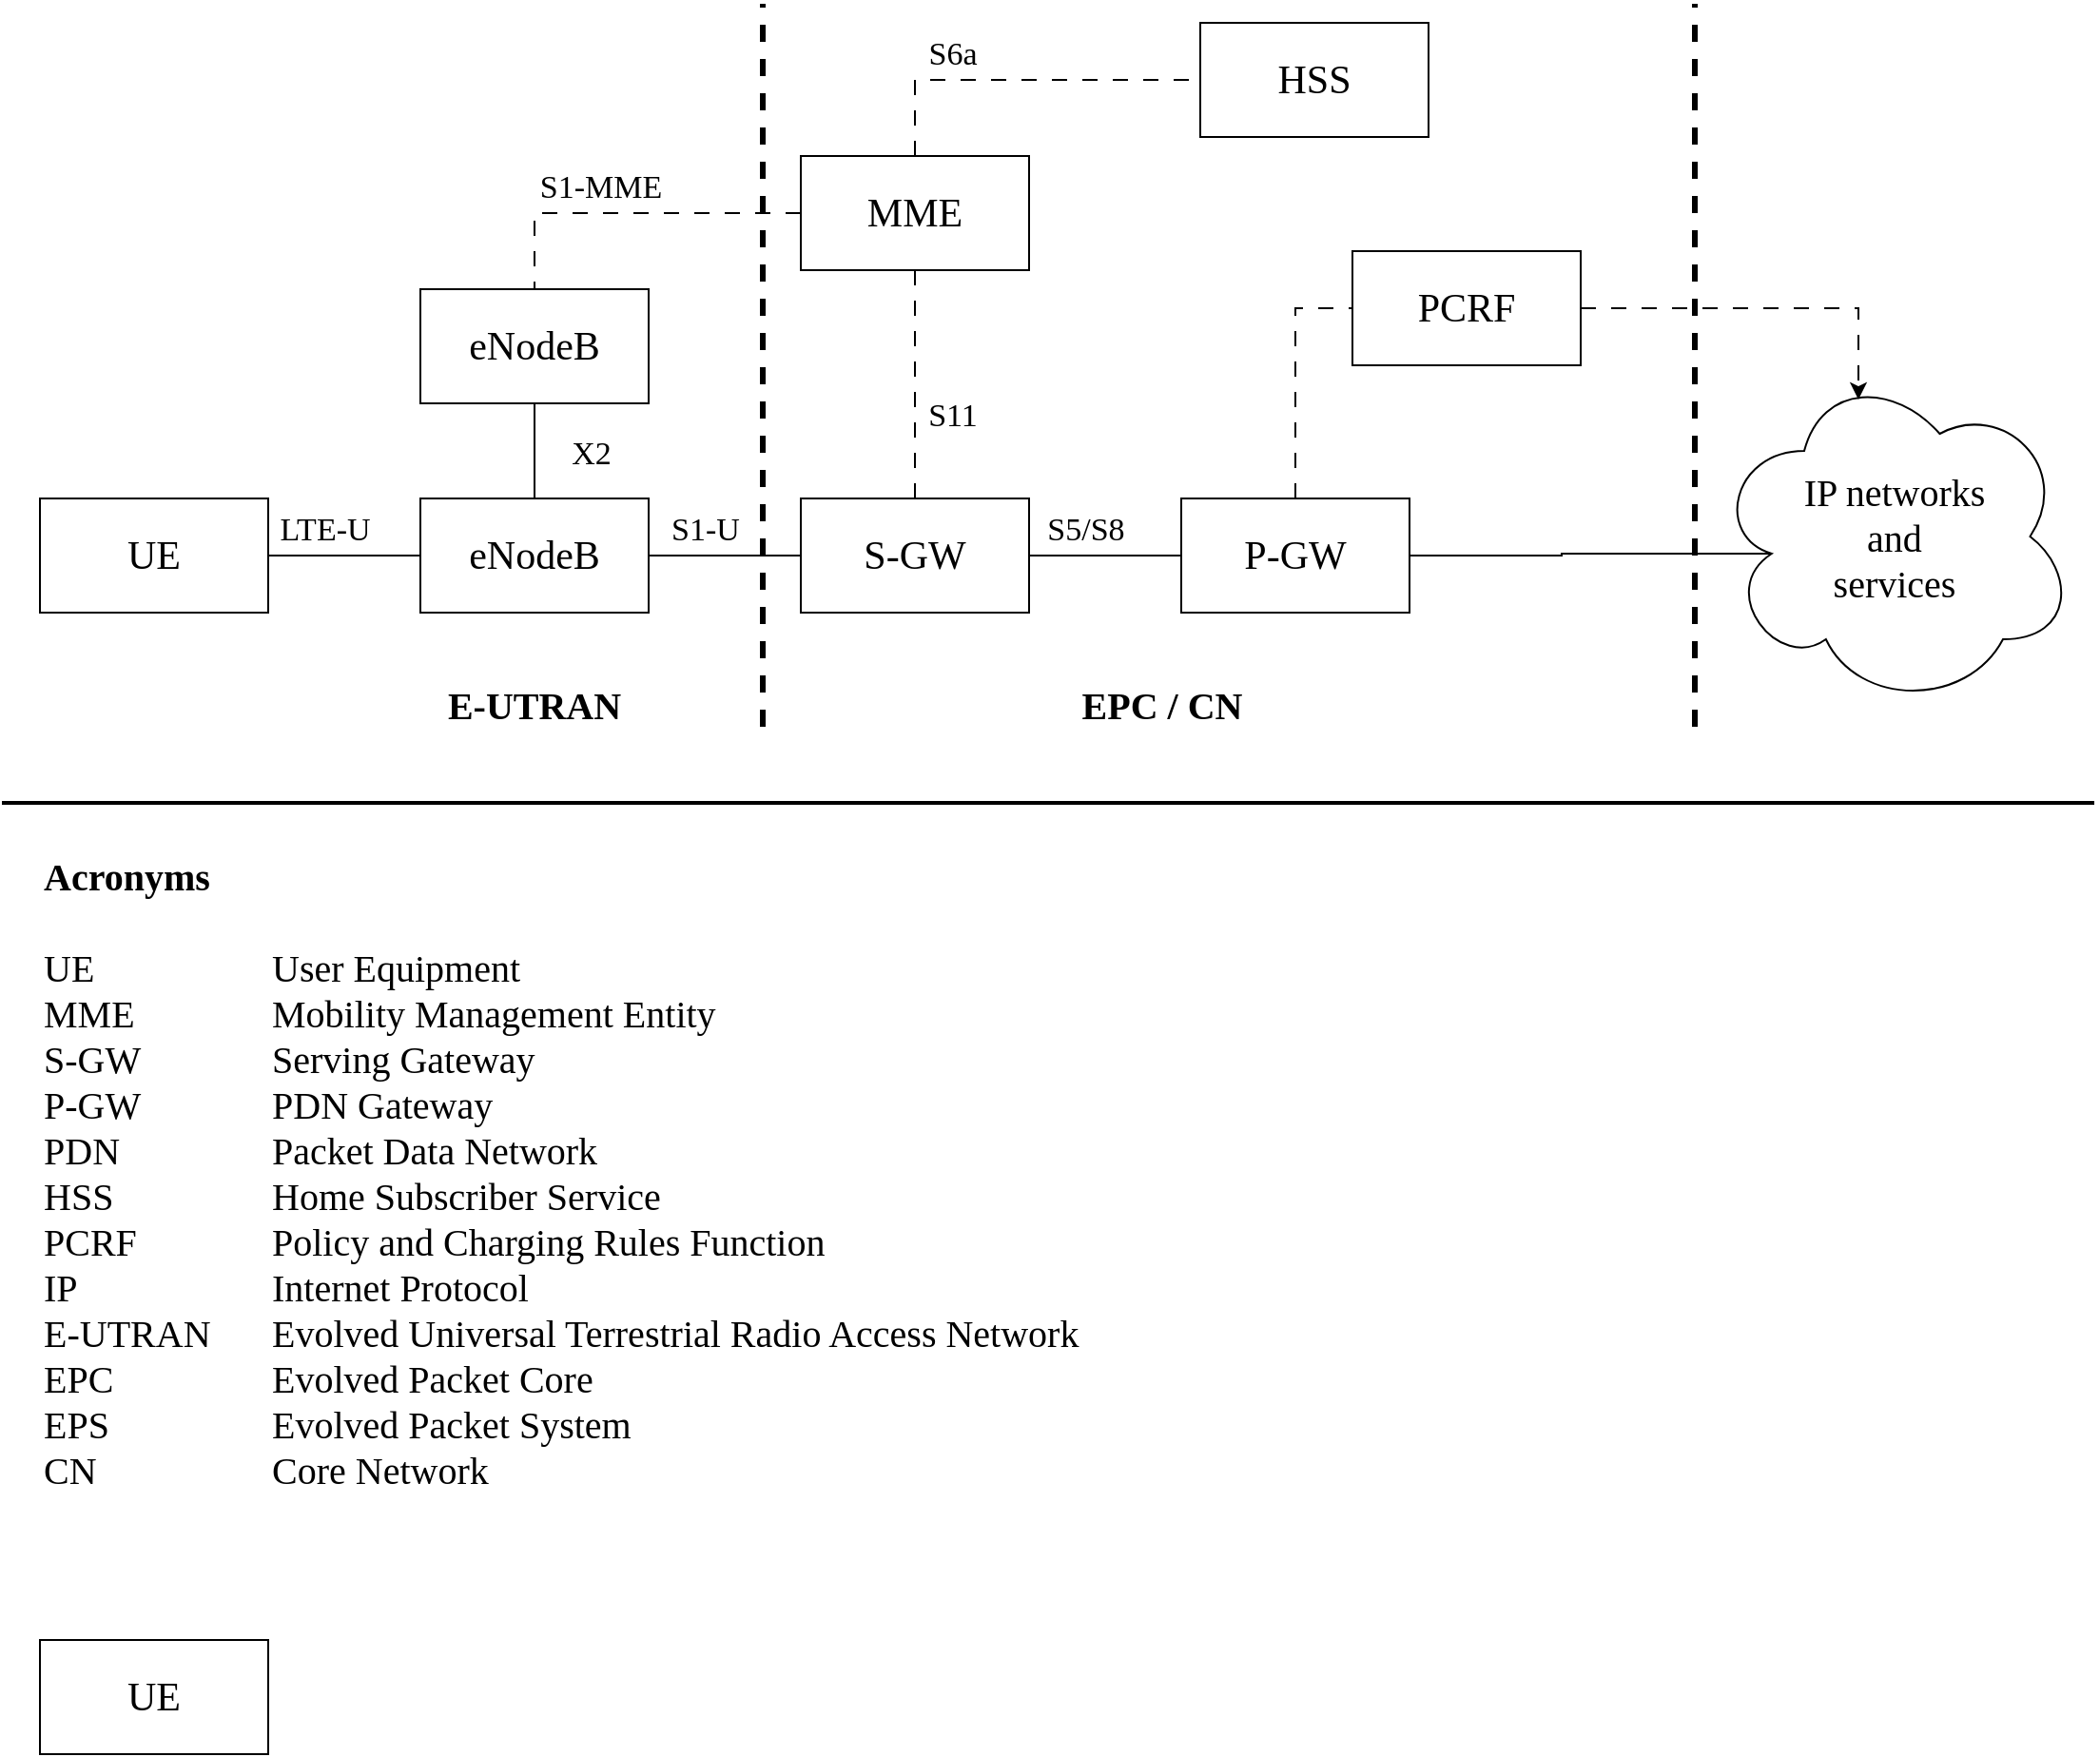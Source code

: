 <mxfile version="26.1.1" pages="5">
  <diagram name="4G Arch" id="kdekr-74l3fG8k_nJq0Z">
    <mxGraphModel dx="1591" dy="987" grid="1" gridSize="10" guides="1" tooltips="1" connect="1" arrows="1" fold="1" page="1" pageScale="1" pageWidth="1169" pageHeight="827" math="0" shadow="0">
      <root>
        <mxCell id="0" />
        <mxCell id="1" parent="0" />
        <mxCell id="MZZMYxOEF6bEyVQnh1xA-2" value="S1-MME" style="text;html=1;align=center;verticalAlign=top;whiteSpace=wrap;rounded=0;fontFamily=Times New Roman;fontSize=17;" parent="1" vertex="1">
          <mxGeometry x="300" y="100" width="70" height="30" as="geometry" />
        </mxCell>
        <mxCell id="nHdclkd6g211Ud96iTYE-10" style="edgeStyle=orthogonalEdgeStyle;rounded=0;orthogonalLoop=1;jettySize=auto;html=1;exitX=1;exitY=0.5;exitDx=0;exitDy=0;entryX=0;entryY=0.5;entryDx=0;entryDy=0;endArrow=none;startFill=0;fontFamily=Times New Roman;verticalAlign=top;" parent="1" source="nHdclkd6g211Ud96iTYE-1" target="nHdclkd6g211Ud96iTYE-2" edge="1">
          <mxGeometry relative="1" as="geometry" />
        </mxCell>
        <mxCell id="nHdclkd6g211Ud96iTYE-1" value="UE" style="rounded=0;whiteSpace=wrap;html=1;fontFamily=Times New Roman;verticalAlign=middle;fontSize=21;" parent="1" vertex="1">
          <mxGeometry x="40" y="280" width="120" height="60" as="geometry" />
        </mxCell>
        <mxCell id="nHdclkd6g211Ud96iTYE-11" style="edgeStyle=orthogonalEdgeStyle;rounded=0;orthogonalLoop=1;jettySize=auto;html=1;exitX=1;exitY=0.5;exitDx=0;exitDy=0;entryX=0;entryY=0.5;entryDx=0;entryDy=0;endArrow=none;startFill=0;fontFamily=Times New Roman;verticalAlign=top;" parent="1" source="nHdclkd6g211Ud96iTYE-2" target="nHdclkd6g211Ud96iTYE-4" edge="1">
          <mxGeometry relative="1" as="geometry" />
        </mxCell>
        <mxCell id="nHdclkd6g211Ud96iTYE-2" value="eNodeB" style="rounded=0;whiteSpace=wrap;html=1;fontFamily=Times New Roman;verticalAlign=middle;fontSize=21;" parent="1" vertex="1">
          <mxGeometry x="240" y="280" width="120" height="60" as="geometry" />
        </mxCell>
        <mxCell id="nHdclkd6g211Ud96iTYE-14" style="edgeStyle=orthogonalEdgeStyle;rounded=0;orthogonalLoop=1;jettySize=auto;html=1;entryX=0.5;entryY=0;entryDx=0;entryDy=0;exitX=0.5;exitY=1;exitDx=0;exitDy=0;dashed=1;dashPattern=8 8;endArrow=none;startFill=0;fontFamily=Times New Roman;verticalAlign=top;" parent="1" source="nHdclkd6g211Ud96iTYE-3" target="nHdclkd6g211Ud96iTYE-4" edge="1">
          <mxGeometry relative="1" as="geometry">
            <mxPoint x="490" y="240" as="sourcePoint" />
          </mxGeometry>
        </mxCell>
        <mxCell id="nHdclkd6g211Ud96iTYE-15" style="edgeStyle=orthogonalEdgeStyle;rounded=0;orthogonalLoop=1;jettySize=auto;html=1;exitX=0.5;exitY=0;exitDx=0;exitDy=0;entryX=0;entryY=0.5;entryDx=0;entryDy=0;dashed=1;dashPattern=8 8;endArrow=none;startFill=0;fontFamily=Times New Roman;verticalAlign=top;" parent="1" source="nHdclkd6g211Ud96iTYE-3" target="nHdclkd6g211Ud96iTYE-6" edge="1">
          <mxGeometry relative="1" as="geometry" />
        </mxCell>
        <mxCell id="nHdclkd6g211Ud96iTYE-36" style="edgeStyle=orthogonalEdgeStyle;rounded=0;orthogonalLoop=1;jettySize=auto;html=1;exitX=0;exitY=0.5;exitDx=0;exitDy=0;entryX=0.5;entryY=0;entryDx=0;entryDy=0;dashed=1;dashPattern=8 8;endArrow=none;startFill=0;" parent="1" source="nHdclkd6g211Ud96iTYE-3" target="nHdclkd6g211Ud96iTYE-34" edge="1">
          <mxGeometry relative="1" as="geometry" />
        </mxCell>
        <mxCell id="nHdclkd6g211Ud96iTYE-3" value="MME" style="rounded=0;whiteSpace=wrap;html=1;fontFamily=Times New Roman;verticalAlign=middle;fontSize=21;" parent="1" vertex="1">
          <mxGeometry x="440" y="100" width="120" height="60" as="geometry" />
        </mxCell>
        <mxCell id="r3WCpgzSU5oBmSBWrTnN-1" style="edgeStyle=orthogonalEdgeStyle;rounded=0;orthogonalLoop=1;jettySize=auto;html=1;exitX=1;exitY=0.5;exitDx=0;exitDy=0;entryX=0;entryY=0.5;entryDx=0;entryDy=0;endArrow=none;startFill=0;" parent="1" source="nHdclkd6g211Ud96iTYE-4" target="nHdclkd6g211Ud96iTYE-5" edge="1">
          <mxGeometry relative="1" as="geometry" />
        </mxCell>
        <mxCell id="nHdclkd6g211Ud96iTYE-4" value="S-GW" style="rounded=0;whiteSpace=wrap;html=1;fontFamily=Times New Roman;verticalAlign=middle;fontSize=21;" parent="1" vertex="1">
          <mxGeometry x="440" y="280" width="120" height="60" as="geometry" />
        </mxCell>
        <mxCell id="nHdclkd6g211Ud96iTYE-17" style="edgeStyle=orthogonalEdgeStyle;rounded=0;orthogonalLoop=1;jettySize=auto;html=1;exitX=0.5;exitY=0;exitDx=0;exitDy=0;entryX=0;entryY=0.5;entryDx=0;entryDy=0;dashed=1;dashPattern=8 8;endArrow=none;startFill=0;fontFamily=Times New Roman;verticalAlign=top;" parent="1" source="nHdclkd6g211Ud96iTYE-5" target="nHdclkd6g211Ud96iTYE-7" edge="1">
          <mxGeometry relative="1" as="geometry" />
        </mxCell>
        <mxCell id="nHdclkd6g211Ud96iTYE-5" value="P-GW" style="rounded=0;whiteSpace=wrap;html=1;fontFamily=Times New Roman;verticalAlign=middle;fontSize=21;" parent="1" vertex="1">
          <mxGeometry x="640" y="280" width="120" height="60" as="geometry" />
        </mxCell>
        <mxCell id="nHdclkd6g211Ud96iTYE-6" value="HSS" style="rounded=0;whiteSpace=wrap;html=1;fontFamily=Times New Roman;verticalAlign=middle;fontSize=21;" parent="1" vertex="1">
          <mxGeometry x="650" y="30" width="120" height="60" as="geometry" />
        </mxCell>
        <mxCell id="nHdclkd6g211Ud96iTYE-7" value="PCRF" style="rounded=0;whiteSpace=wrap;html=1;fontFamily=Times New Roman;verticalAlign=middle;fontSize=21;" parent="1" vertex="1">
          <mxGeometry x="730" y="150" width="120" height="60" as="geometry" />
        </mxCell>
        <mxCell id="nHdclkd6g211Ud96iTYE-8" value="IP networks&lt;div&gt;and&lt;/div&gt;&lt;div&gt;services&lt;/div&gt;" style="ellipse;shape=cloud;whiteSpace=wrap;html=1;fontFamily=Times New Roman;verticalAlign=middle;fontSize=20;" parent="1" vertex="1">
          <mxGeometry x="920" y="210" width="190" height="180" as="geometry" />
        </mxCell>
        <mxCell id="nHdclkd6g211Ud96iTYE-18" style="edgeStyle=orthogonalEdgeStyle;rounded=0;orthogonalLoop=1;jettySize=auto;html=1;exitX=1;exitY=0.5;exitDx=0;exitDy=0;entryX=0.16;entryY=0.55;entryDx=0;entryDy=0;entryPerimeter=0;endArrow=none;startFill=0;fontFamily=Times New Roman;verticalAlign=top;" parent="1" source="nHdclkd6g211Ud96iTYE-5" target="nHdclkd6g211Ud96iTYE-8" edge="1">
          <mxGeometry relative="1" as="geometry" />
        </mxCell>
        <mxCell id="nHdclkd6g211Ud96iTYE-19" value="LTE-U" style="text;html=1;align=center;verticalAlign=top;whiteSpace=wrap;rounded=0;fontFamily=Times New Roman;fontSize=17;" parent="1" vertex="1">
          <mxGeometry x="160" y="280" width="60" height="30" as="geometry" />
        </mxCell>
        <mxCell id="nHdclkd6g211Ud96iTYE-20" value="S1-U" style="text;html=1;align=center;verticalAlign=top;whiteSpace=wrap;rounded=0;fontFamily=Times New Roman;fontSize=17;" parent="1" vertex="1">
          <mxGeometry x="360" y="280" width="60" height="30" as="geometry" />
        </mxCell>
        <mxCell id="nHdclkd6g211Ud96iTYE-22" value="S6a" style="text;html=1;align=center;verticalAlign=top;whiteSpace=wrap;rounded=0;fontFamily=Times New Roman;fontSize=17;" parent="1" vertex="1">
          <mxGeometry x="490" y="30" width="60" height="30" as="geometry" />
        </mxCell>
        <mxCell id="nHdclkd6g211Ud96iTYE-23" value="S11" style="text;html=1;align=center;verticalAlign=top;whiteSpace=wrap;rounded=0;fontFamily=Times New Roman;fontSize=17;" parent="1" vertex="1">
          <mxGeometry x="490" y="220" width="60" height="30" as="geometry" />
        </mxCell>
        <mxCell id="nHdclkd6g211Ud96iTYE-26" value="&lt;div&gt;&lt;font&gt;&lt;b&gt;Acronyms&lt;/b&gt;&lt;/font&gt;&lt;/div&gt;&lt;div&gt;&lt;font&gt;&lt;br&gt;&lt;/font&gt;&lt;/div&gt;&lt;font&gt;UE&lt;span style=&quot;white-space: pre;&quot;&gt;&#x9;&lt;/span&gt;&lt;span style=&quot;white-space: pre;&quot;&gt;&#x9;&lt;span style=&quot;white-space: pre;&quot;&gt;&#x9;&lt;/span&gt;&lt;/span&gt;User Equipment&lt;/font&gt;&lt;div&gt;&lt;font&gt;MME&lt;span style=&quot;white-space: pre;&quot;&gt;&#x9;&lt;span style=&quot;white-space: pre;&quot;&gt;&#x9;&lt;/span&gt;&lt;/span&gt;Mobility Management Entity&lt;/font&gt;&lt;/div&gt;&lt;div&gt;&lt;font&gt;S-GW&lt;span style=&quot;white-space: pre;&quot;&gt;&#x9;&lt;span style=&quot;white-space: pre;&quot;&gt;&#x9;&lt;/span&gt;&lt;/span&gt;Serving Gateway&lt;/font&gt;&lt;/div&gt;&lt;div&gt;&lt;font&gt;P-GW&lt;span style=&quot;white-space: pre;&quot;&gt;&#x9;&lt;span style=&quot;white-space: pre;&quot;&gt;&#x9;&lt;/span&gt;&lt;/span&gt;PDN Gateway&lt;/font&gt;&lt;/div&gt;&lt;div&gt;&lt;font&gt;PDN&lt;span style=&quot;white-space: pre;&quot;&gt;&#x9;&lt;/span&gt;&lt;span style=&quot;white-space: pre;&quot;&gt;&#x9;&lt;/span&gt;Packet Data Network&lt;/font&gt;&lt;/div&gt;&lt;div&gt;&lt;font&gt;HSS&lt;span style=&quot;white-space: pre;&quot;&gt;&#x9;&lt;/span&gt;&lt;span style=&quot;white-space: pre;&quot;&gt;&#x9;&lt;span style=&quot;white-space: pre;&quot;&gt;&#x9;&lt;/span&gt;&lt;/span&gt;Home Subscriber Service&lt;/font&gt;&lt;/div&gt;&lt;div&gt;&lt;font&gt;PCRF&lt;span style=&quot;white-space: pre;&quot;&gt;&#x9;&lt;span style=&quot;white-space: pre;&quot;&gt;&#x9;&lt;/span&gt;&lt;/span&gt;Policy and Charging Rules Function&lt;/font&gt;&lt;/div&gt;&lt;div&gt;&lt;font&gt;IP&lt;span style=&quot;white-space: pre;&quot;&gt;&#x9;&lt;/span&gt;&lt;span style=&quot;white-space: pre;&quot;&gt;&#x9;&lt;span style=&quot;white-space: pre;&quot;&gt;&#x9;&lt;/span&gt;&lt;/span&gt;Internet Protocol&lt;/font&gt;&lt;/div&gt;&lt;div&gt;&lt;font&gt;E-UTRAN&lt;span style=&quot;white-space: pre;&quot;&gt;&#x9;&lt;/span&gt;Evolved Universal Terrestrial Radio Access Network&lt;/font&gt;&lt;/div&gt;&lt;div&gt;&lt;font&gt;EPC&lt;span style=&quot;white-space: pre;&quot;&gt;&#x9;&lt;/span&gt;&lt;span style=&quot;white-space: pre;&quot;&gt;&#x9;&lt;/span&gt;&lt;span style=&quot;white-space: pre;&quot;&gt;&#x9;&lt;/span&gt;Evolved Packet Core&lt;/font&gt;&lt;/div&gt;&lt;div&gt;&lt;font&gt;EPS&lt;span style=&quot;white-space: pre;&quot;&gt;&#x9;&lt;/span&gt;&lt;span style=&quot;white-space: pre;&quot;&gt;&#x9;&lt;/span&gt;&lt;span style=&quot;white-space: pre;&quot;&gt;&#x9;&lt;/span&gt;Evolved Packet System&lt;/font&gt;&lt;/div&gt;&lt;div&gt;&lt;font&gt;CN&lt;span style=&quot;white-space: pre;&quot;&gt;&#x9;&lt;/span&gt;&lt;span style=&quot;white-space: pre;&quot;&gt;&#x9;&lt;/span&gt;&lt;span style=&quot;white-space: pre;&quot;&gt;&#x9;&lt;/span&gt;Core Network&lt;/font&gt;&lt;/div&gt;" style="text;html=1;align=left;verticalAlign=top;whiteSpace=wrap;rounded=0;fontSize=20;fontFamily=Times New Roman;" parent="1" vertex="1">
          <mxGeometry x="40" y="460" width="600" height="340" as="geometry" />
        </mxCell>
        <mxCell id="nHdclkd6g211Ud96iTYE-28" value="" style="endArrow=none;dashed=1;html=1;rounded=0;strokeWidth=3;fontFamily=Times New Roman;verticalAlign=top;" parent="1" edge="1">
          <mxGeometry width="50" height="50" relative="1" as="geometry">
            <mxPoint x="420" y="400" as="sourcePoint" />
            <mxPoint x="420" y="20" as="targetPoint" />
          </mxGeometry>
        </mxCell>
        <mxCell id="nHdclkd6g211Ud96iTYE-29" value="&lt;font&gt;&lt;b&gt;E-UTRAN&lt;/b&gt;&lt;/font&gt;" style="text;html=1;align=center;verticalAlign=top;whiteSpace=wrap;rounded=0;fontFamily=Times New Roman;fontSize=20;" parent="1" vertex="1">
          <mxGeometry x="240" y="370" width="120" height="30" as="geometry" />
        </mxCell>
        <mxCell id="nHdclkd6g211Ud96iTYE-30" value="" style="endArrow=none;html=1;rounded=0;strokeWidth=2;fontFamily=Times New Roman;verticalAlign=top;" parent="1" edge="1">
          <mxGeometry width="50" height="50" relative="1" as="geometry">
            <mxPoint x="1120" y="440" as="sourcePoint" />
            <mxPoint x="20" y="440" as="targetPoint" />
          </mxGeometry>
        </mxCell>
        <mxCell id="nHdclkd6g211Ud96iTYE-31" value="&lt;font&gt;&lt;b&gt;EPC / CN&lt;/b&gt;&lt;/font&gt;" style="text;html=1;align=center;verticalAlign=top;whiteSpace=wrap;rounded=0;fontFamily=Times New Roman;fontSize=20;" parent="1" vertex="1">
          <mxGeometry x="570" y="370" width="120" height="30" as="geometry" />
        </mxCell>
        <mxCell id="nHdclkd6g211Ud96iTYE-33" value="" style="endArrow=none;dashed=1;html=1;rounded=0;strokeWidth=3;fontFamily=Times New Roman;verticalAlign=top;" parent="1" edge="1">
          <mxGeometry width="50" height="50" relative="1" as="geometry">
            <mxPoint x="910" y="400" as="sourcePoint" />
            <mxPoint x="910" y="20" as="targetPoint" />
          </mxGeometry>
        </mxCell>
        <mxCell id="nHdclkd6g211Ud96iTYE-35" style="edgeStyle=orthogonalEdgeStyle;rounded=0;orthogonalLoop=1;jettySize=auto;html=1;exitX=0.5;exitY=1;exitDx=0;exitDy=0;entryX=0.5;entryY=0;entryDx=0;entryDy=0;endArrow=none;startFill=0;" parent="1" source="nHdclkd6g211Ud96iTYE-34" target="nHdclkd6g211Ud96iTYE-2" edge="1">
          <mxGeometry relative="1" as="geometry" />
        </mxCell>
        <mxCell id="nHdclkd6g211Ud96iTYE-34" value="eNodeB" style="rounded=0;whiteSpace=wrap;html=1;fontFamily=Times New Roman;verticalAlign=middle;fontSize=21;" parent="1" vertex="1">
          <mxGeometry x="240" y="170" width="120" height="60" as="geometry" />
        </mxCell>
        <mxCell id="nHdclkd6g211Ud96iTYE-37" value="X2" style="text;html=1;align=center;verticalAlign=top;whiteSpace=wrap;rounded=0;fontFamily=Times New Roman;fontSize=17;" parent="1" vertex="1">
          <mxGeometry x="300" y="240" width="60" height="30" as="geometry" />
        </mxCell>
        <mxCell id="nHdclkd6g211Ud96iTYE-24" value="S5/S8" style="text;html=1;align=center;verticalAlign=top;whiteSpace=wrap;rounded=0;fontFamily=Times New Roman;fontSize=17;" parent="1" vertex="1">
          <mxGeometry x="560" y="280" width="60" height="30" as="geometry" />
        </mxCell>
        <mxCell id="r3WCpgzSU5oBmSBWrTnN-2" style="edgeStyle=orthogonalEdgeStyle;rounded=0;orthogonalLoop=1;jettySize=auto;html=1;exitX=1;exitY=0.5;exitDx=0;exitDy=0;entryX=0.4;entryY=0.1;entryDx=0;entryDy=0;entryPerimeter=0;dashed=1;dashPattern=8 8;" parent="1" source="nHdclkd6g211Ud96iTYE-7" target="nHdclkd6g211Ud96iTYE-8" edge="1">
          <mxGeometry relative="1" as="geometry">
            <Array as="points">
              <mxPoint x="996" y="180" />
            </Array>
          </mxGeometry>
        </mxCell>
        <mxCell id="Z5OJqzmN5jXiN98Gu-ui-1" value="UE" style="rounded=0;whiteSpace=wrap;html=1;fontFamily=Times New Roman;verticalAlign=middle;fontSize=21;" vertex="1" parent="1">
          <mxGeometry x="40" y="880" width="120" height="60" as="geometry" />
        </mxCell>
      </root>
    </mxGraphModel>
  </diagram>
  <diagram id="fF2hzLUsLz0VGGUq7voX" name="Scheme">
    <mxGraphModel dx="1311" dy="813" grid="1" gridSize="10" guides="1" tooltips="1" connect="1" arrows="1" fold="1" page="1" pageScale="1" pageWidth="1169" pageHeight="827" math="0" shadow="0">
      <root>
        <mxCell id="0" />
        <mxCell id="1" parent="0" />
        <mxCell id="vt2K2BDxGn6_j9fF5RdC-10" style="edgeStyle=orthogonalEdgeStyle;rounded=0;orthogonalLoop=1;jettySize=auto;html=1;exitX=0.5;exitY=1;exitDx=0;exitDy=0;exitPerimeter=0;entryX=0.5;entryY=0;entryDx=0;entryDy=0;" parent="1" source="vt2K2BDxGn6_j9fF5RdC-1" target="vt2K2BDxGn6_j9fF5RdC-3" edge="1">
          <mxGeometry relative="1" as="geometry" />
        </mxCell>
        <mxCell id="vt2K2BDxGn6_j9fF5RdC-1" value="Start" style="strokeWidth=2;html=1;shape=mxgraph.flowchart.start_2;whiteSpace=wrap;fontFamily=Times New Roman;fontSize=20;" parent="1" vertex="1">
          <mxGeometry x="185" y="10" width="100" height="100" as="geometry" />
        </mxCell>
        <mxCell id="vt2K2BDxGn6_j9fF5RdC-2" value="End" style="strokeWidth=2;html=1;shape=mxgraph.flowchart.terminator;whiteSpace=wrap;fontFamily=Times New Roman;fontSize=20;" parent="1" vertex="1">
          <mxGeometry x="520" y="760" width="100" height="60" as="geometry" />
        </mxCell>
        <mxCell id="JPIMdH2bXyxfgaaoMdpT-3" style="edgeStyle=orthogonalEdgeStyle;rounded=0;orthogonalLoop=1;jettySize=auto;html=1;exitX=0.5;exitY=1;exitDx=0;exitDy=0;entryX=0.5;entryY=0;entryDx=0;entryDy=0;" edge="1" parent="1" source="vt2K2BDxGn6_j9fF5RdC-3" target="JPIMdH2bXyxfgaaoMdpT-2">
          <mxGeometry relative="1" as="geometry" />
        </mxCell>
        <mxCell id="vt2K2BDxGn6_j9fF5RdC-3" value="Literature Review" style="rounded=1;whiteSpace=wrap;html=1;absoluteArcSize=1;arcSize=14;strokeWidth=2;fontFamily=Times New Roman;fontSize=20;" parent="1" vertex="1">
          <mxGeometry x="120" y="150" width="230" height="100" as="geometry" />
        </mxCell>
        <mxCell id="vt2K2BDxGn6_j9fF5RdC-12" style="edgeStyle=orthogonalEdgeStyle;rounded=0;orthogonalLoop=1;jettySize=auto;html=1;exitX=0.5;exitY=1;exitDx=0;exitDy=0;entryX=0.5;entryY=0;entryDx=0;entryDy=0;" parent="1" source="vt2K2BDxGn6_j9fF5RdC-4" target="vt2K2BDxGn6_j9fF5RdC-5" edge="1">
          <mxGeometry relative="1" as="geometry" />
        </mxCell>
        <mxCell id="vt2K2BDxGn6_j9fF5RdC-4" value="High-Level Design" style="rounded=1;whiteSpace=wrap;html=1;absoluteArcSize=1;arcSize=14;strokeWidth=2;fontFamily=Times New Roman;fontSize=20;" parent="1" vertex="1">
          <mxGeometry x="120" y="430" width="230" height="100" as="geometry" />
        </mxCell>
        <mxCell id="vt2K2BDxGn6_j9fF5RdC-5" value="Low-Level Design" style="rounded=1;whiteSpace=wrap;html=1;absoluteArcSize=1;arcSize=14;strokeWidth=2;fontFamily=Times New Roman;fontSize=20;" parent="1" vertex="1">
          <mxGeometry x="120" y="570" width="230" height="100" as="geometry" />
        </mxCell>
        <mxCell id="vt2K2BDxGn6_j9fF5RdC-6" value="Field Testing" style="rounded=1;whiteSpace=wrap;html=1;absoluteArcSize=1;arcSize=14;strokeWidth=2;fontFamily=Times New Roman;fontSize=20;" parent="1" vertex="1">
          <mxGeometry x="455" y="150" width="230" height="100" as="geometry" />
        </mxCell>
        <mxCell id="vt2K2BDxGn6_j9fF5RdC-18" style="edgeStyle=orthogonalEdgeStyle;rounded=0;orthogonalLoop=1;jettySize=auto;html=1;exitX=0;exitY=0.5;exitDx=0;exitDy=0;exitPerimeter=0;entryX=1;entryY=0.5;entryDx=0;entryDy=0;" parent="1" source="vt2K2BDxGn6_j9fF5RdC-7" target="vt2K2BDxGn6_j9fF5RdC-4" edge="1">
          <mxGeometry relative="1" as="geometry" />
        </mxCell>
        <mxCell id="vt2K2BDxGn6_j9fF5RdC-19" value="&lt;font style=&quot;font-size: 20px;&quot; face=&quot;Times New Roman&quot;&gt;NO&lt;/font&gt;" style="edgeLabel;html=1;align=center;verticalAlign=middle;resizable=0;points=[];" parent="vt2K2BDxGn6_j9fF5RdC-18" vertex="1" connectable="0">
          <mxGeometry x="-0.51" y="-1" relative="1" as="geometry">
            <mxPoint as="offset" />
          </mxGeometry>
        </mxCell>
        <mxCell id="vt2K2BDxGn6_j9fF5RdC-20" style="edgeStyle=orthogonalEdgeStyle;rounded=0;orthogonalLoop=1;jettySize=auto;html=1;exitX=0.5;exitY=1;exitDx=0;exitDy=0;exitPerimeter=0;entryX=0.5;entryY=0;entryDx=0;entryDy=0;" parent="1" source="vt2K2BDxGn6_j9fF5RdC-7" target="vt2K2BDxGn6_j9fF5RdC-8" edge="1">
          <mxGeometry relative="1" as="geometry">
            <mxPoint x="570" y="360" as="sourcePoint" />
          </mxGeometry>
        </mxCell>
        <mxCell id="JPIMdH2bXyxfgaaoMdpT-7" value="YES" style="edgeLabel;html=1;align=center;verticalAlign=middle;resizable=0;points=[];fontFamily=Times New Roman;fontSize=20;" vertex="1" connectable="0" parent="vt2K2BDxGn6_j9fF5RdC-20">
          <mxGeometry x="0.024" relative="1" as="geometry">
            <mxPoint as="offset" />
          </mxGeometry>
        </mxCell>
        <mxCell id="vt2K2BDxGn6_j9fF5RdC-7" value="Work&lt;div&gt;Successfully&lt;/div&gt;" style="strokeWidth=2;html=1;shape=mxgraph.flowchart.decision;whiteSpace=wrap;fontFamily=Times New Roman;fontSize=20;" parent="1" vertex="1">
          <mxGeometry x="495" y="280" width="150" height="150" as="geometry" />
        </mxCell>
        <mxCell id="vt2K2BDxGn6_j9fF5RdC-21" style="edgeStyle=orthogonalEdgeStyle;rounded=0;orthogonalLoop=1;jettySize=auto;html=1;exitX=0.5;exitY=1;exitDx=0;exitDy=0;entryX=0.5;entryY=0;entryDx=0;entryDy=0;" parent="1" source="vt2K2BDxGn6_j9fF5RdC-8" target="vt2K2BDxGn6_j9fF5RdC-9" edge="1">
          <mxGeometry relative="1" as="geometry" />
        </mxCell>
        <mxCell id="vt2K2BDxGn6_j9fF5RdC-8" value="Data Retrieval and Analysis" style="rounded=1;whiteSpace=wrap;html=1;absoluteArcSize=1;arcSize=14;strokeWidth=2;fontFamily=Times New Roman;fontSize=20;" parent="1" vertex="1">
          <mxGeometry x="490" y="500" width="160" height="100" as="geometry" />
        </mxCell>
        <mxCell id="vt2K2BDxGn6_j9fF5RdC-9" value="Making Report&lt;div&gt;and Conclusion&lt;/div&gt;" style="rounded=1;whiteSpace=wrap;html=1;absoluteArcSize=1;arcSize=14;strokeWidth=2;fontFamily=Times New Roman;fontSize=20;" parent="1" vertex="1">
          <mxGeometry x="490" y="630" width="160" height="100" as="geometry" />
        </mxCell>
        <mxCell id="vt2K2BDxGn6_j9fF5RdC-14" value="" style="verticalLabelPosition=bottom;verticalAlign=top;html=1;shape=mxgraph.flowchart.on-page_reference;" parent="1" vertex="1">
          <mxGeometry x="205" y="710" width="60" height="60" as="geometry" />
        </mxCell>
        <mxCell id="JPIMdH2bXyxfgaaoMdpT-6" style="edgeStyle=orthogonalEdgeStyle;rounded=0;orthogonalLoop=1;jettySize=auto;html=1;exitX=0.5;exitY=1;exitDx=0;exitDy=0;exitPerimeter=0;entryX=0.5;entryY=0;entryDx=0;entryDy=0;" edge="1" parent="1" source="vt2K2BDxGn6_j9fF5RdC-16" target="vt2K2BDxGn6_j9fF5RdC-6">
          <mxGeometry relative="1" as="geometry" />
        </mxCell>
        <mxCell id="vt2K2BDxGn6_j9fF5RdC-16" value="" style="verticalLabelPosition=bottom;verticalAlign=top;html=1;shape=mxgraph.flowchart.on-page_reference;" parent="1" vertex="1">
          <mxGeometry x="540" y="60" width="60" height="60" as="geometry" />
        </mxCell>
        <mxCell id="vt2K2BDxGn6_j9fF5RdC-22" style="edgeStyle=orthogonalEdgeStyle;rounded=0;orthogonalLoop=1;jettySize=auto;html=1;exitX=0.5;exitY=1;exitDx=0;exitDy=0;entryX=0.5;entryY=0;entryDx=0;entryDy=0;entryPerimeter=0;" parent="1" source="vt2K2BDxGn6_j9fF5RdC-9" target="vt2K2BDxGn6_j9fF5RdC-2" edge="1">
          <mxGeometry relative="1" as="geometry" />
        </mxCell>
        <mxCell id="JPIMdH2bXyxfgaaoMdpT-4" style="edgeStyle=orthogonalEdgeStyle;rounded=0;orthogonalLoop=1;jettySize=auto;html=1;exitX=0.5;exitY=1;exitDx=0;exitDy=0;entryX=0.5;entryY=0;entryDx=0;entryDy=0;" edge="1" parent="1" source="JPIMdH2bXyxfgaaoMdpT-2" target="vt2K2BDxGn6_j9fF5RdC-4">
          <mxGeometry relative="1" as="geometry" />
        </mxCell>
        <mxCell id="JPIMdH2bXyxfgaaoMdpT-2" value="Software Installation" style="rounded=1;whiteSpace=wrap;html=1;absoluteArcSize=1;arcSize=14;strokeWidth=2;fontFamily=Times New Roman;fontSize=20;" vertex="1" parent="1">
          <mxGeometry x="120" y="290" width="230" height="100" as="geometry" />
        </mxCell>
        <mxCell id="JPIMdH2bXyxfgaaoMdpT-5" style="edgeStyle=orthogonalEdgeStyle;rounded=0;orthogonalLoop=1;jettySize=auto;html=1;exitX=0.5;exitY=1;exitDx=0;exitDy=0;entryX=0.5;entryY=0;entryDx=0;entryDy=0;entryPerimeter=0;" edge="1" parent="1" source="vt2K2BDxGn6_j9fF5RdC-5" target="vt2K2BDxGn6_j9fF5RdC-14">
          <mxGeometry relative="1" as="geometry" />
        </mxCell>
        <mxCell id="JPIMdH2bXyxfgaaoMdpT-8" style="edgeStyle=orthogonalEdgeStyle;rounded=0;orthogonalLoop=1;jettySize=auto;html=1;exitX=0.5;exitY=1;exitDx=0;exitDy=0;entryX=0.5;entryY=0;entryDx=0;entryDy=0;entryPerimeter=0;" edge="1" parent="1" source="vt2K2BDxGn6_j9fF5RdC-6" target="vt2K2BDxGn6_j9fF5RdC-7">
          <mxGeometry relative="1" as="geometry" />
        </mxCell>
      </root>
    </mxGraphModel>
  </diagram>
  <diagram id="WWPoP_2vTncspqcrMf0m" name="Design">
    <mxGraphModel dx="1591" dy="987" grid="1" gridSize="10" guides="1" tooltips="1" connect="1" arrows="1" fold="1" page="1" pageScale="1" pageWidth="1169" pageHeight="827" math="0" shadow="0">
      <root>
        <mxCell id="0" />
        <mxCell id="1" parent="0" />
        <mxCell id="JpR7DKVbOtG_9GDySd5o-3" value="" style="rounded=0;whiteSpace=wrap;html=1;fontFamily=Times New Roman;verticalAlign=middle;fontSize=21;fillColor=#f5f5f5;strokeColor=#666666;fontColor=#333333;labelBackgroundColor=light-dark(#fbe7cf, #ededed);" parent="1" vertex="1">
          <mxGeometry x="240" y="30" width="790" height="610" as="geometry" />
        </mxCell>
        <mxCell id="JpR7DKVbOtG_9GDySd5o-1" value="USRP B210&lt;div&gt;Tx&lt;/div&gt;" style="rounded=0;whiteSpace=wrap;html=1;fontFamily=Times New Roman;verticalAlign=middle;fontSize=21;" parent="1" vertex="1">
          <mxGeometry x="270" y="650" width="120" height="60" as="geometry" />
        </mxCell>
        <mxCell id="ULzjbZKJbpF59JSBetFn-34" style="edgeStyle=orthogonalEdgeStyle;rounded=0;orthogonalLoop=1;jettySize=auto;html=1;exitX=0.5;exitY=1;exitDx=0;exitDy=0;entryX=0.5;entryY=0;entryDx=0;entryDy=0;endArrow=none;startFill=0;dashed=1;dashPattern=8 8;" edge="1" parent="1" source="JpR7DKVbOtG_9GDySd5o-2" target="JpR7DKVbOtG_9GDySd5o-49">
          <mxGeometry relative="1" as="geometry" />
        </mxCell>
        <mxCell id="JpR7DKVbOtG_9GDySd5o-2" value="USRP B210&lt;div&gt;Rx&lt;/div&gt;" style="rounded=0;whiteSpace=wrap;html=1;fontFamily=Times New Roman;verticalAlign=middle;fontSize=21;" parent="1" vertex="1">
          <mxGeometry x="460" y="570" width="120" height="60" as="geometry" />
        </mxCell>
        <mxCell id="JpR7DKVbOtG_9GDySd5o-16" value="" style="rounded=0;whiteSpace=wrap;html=1;fontFamily=Times New Roman;verticalAlign=middle;fontSize=21;fillColor=#ffe6cc;strokeColor=#d79b00;labelBackgroundColor=light-dark(#fbe7cf, #ededed);" parent="1" vertex="1">
          <mxGeometry x="620" y="40" width="400" height="470" as="geometry" />
        </mxCell>
        <mxCell id="JpR7DKVbOtG_9GDySd5o-10" value="" style="rounded=0;whiteSpace=wrap;html=1;fontFamily=Times New Roman;verticalAlign=middle;fontSize=21;fillColor=#ffe6cc;strokeColor=#d79b00;" parent="1" vertex="1">
          <mxGeometry x="250" y="374" width="350" height="136" as="geometry" />
        </mxCell>
        <mxCell id="JpR7DKVbOtG_9GDySd5o-11" style="edgeStyle=orthogonalEdgeStyle;rounded=0;orthogonalLoop=1;jettySize=auto;html=1;exitX=1;exitY=0.5;exitDx=0;exitDy=0;entryX=0;entryY=0.5;entryDx=0;entryDy=0;endArrow=none;startFill=0;" parent="1" source="JpR7DKVbOtG_9GDySd5o-4" target="JpR7DKVbOtG_9GDySd5o-5" edge="1">
          <mxGeometry relative="1" as="geometry" />
        </mxCell>
        <mxCell id="ULzjbZKJbpF59JSBetFn-35" value="&lt;font style=&quot;font-size: 17px;&quot; face=&quot;Times New Roman&quot;&gt;X2&lt;/font&gt;" style="edgeLabel;html=1;align=center;verticalAlign=middle;resizable=0;points=[];labelBackgroundColor=light-dark(#fbe7cf, #ededed);" vertex="1" connectable="0" parent="JpR7DKVbOtG_9GDySd5o-11">
          <mxGeometry x="-0.004" y="1" relative="1" as="geometry">
            <mxPoint as="offset" />
          </mxGeometry>
        </mxCell>
        <mxCell id="JpR7DKVbOtG_9GDySd5o-34" style="edgeStyle=orthogonalEdgeStyle;rounded=0;orthogonalLoop=1;jettySize=auto;html=1;exitX=0.5;exitY=0;exitDx=0;exitDy=0;entryX=0;entryY=0.5;entryDx=0;entryDy=0;endArrow=none;startFill=0;" parent="1" source="JpR7DKVbOtG_9GDySd5o-4" target="JpR7DKVbOtG_9GDySd5o-24" edge="1">
          <mxGeometry relative="1" as="geometry" />
        </mxCell>
        <mxCell id="ULzjbZKJbpF59JSBetFn-33" style="edgeStyle=orthogonalEdgeStyle;rounded=0;orthogonalLoop=1;jettySize=auto;html=1;exitX=0.5;exitY=1;exitDx=0;exitDy=0;entryX=0.5;entryY=0;entryDx=0;entryDy=0;endArrow=none;startFill=0;" edge="1" parent="1" source="JpR7DKVbOtG_9GDySd5o-4" target="JpR7DKVbOtG_9GDySd5o-1">
          <mxGeometry relative="1" as="geometry" />
        </mxCell>
        <mxCell id="ULzjbZKJbpF59JSBetFn-37" value="&lt;font face=&quot;Times New Roman&quot; style=&quot;font-size: 18px;&quot;&gt;USB 3.0&lt;/font&gt;" style="edgeLabel;html=1;align=center;verticalAlign=middle;resizable=0;points=[];labelBackgroundColor=light-dark(#f5f5f5, #ededed);" vertex="1" connectable="0" parent="ULzjbZKJbpF59JSBetFn-33">
          <mxGeometry x="-0.648" relative="1" as="geometry">
            <mxPoint as="offset" />
          </mxGeometry>
        </mxCell>
        <mxCell id="JpR7DKVbOtG_9GDySd5o-4" value="eNodeB" style="rounded=0;whiteSpace=wrap;html=1;fontFamily=Times New Roman;verticalAlign=middle;fontSize=21;" parent="1" vertex="1">
          <mxGeometry x="270" y="434" width="120" height="60" as="geometry" />
        </mxCell>
        <mxCell id="JpR7DKVbOtG_9GDySd5o-7" style="edgeStyle=orthogonalEdgeStyle;rounded=0;orthogonalLoop=1;jettySize=auto;html=1;exitX=0.5;exitY=1;exitDx=0;exitDy=0;entryX=0.5;entryY=0;entryDx=0;entryDy=0;endArrow=none;startFill=0;" parent="1" source="JpR7DKVbOtG_9GDySd5o-5" target="JpR7DKVbOtG_9GDySd5o-2" edge="1">
          <mxGeometry relative="1" as="geometry" />
        </mxCell>
        <mxCell id="JpR7DKVbOtG_9GDySd5o-15" value="USB 3.0" style="edgeLabel;html=1;align=center;verticalAlign=middle;resizable=0;points=[];fontSize=18;fontFamily=Times New Roman;labelBackgroundColor=light-dark(#f5f5f5, #ededed);" parent="JpR7DKVbOtG_9GDySd5o-7" vertex="1" connectable="0">
          <mxGeometry x="0.029" y="-3" relative="1" as="geometry">
            <mxPoint as="offset" />
          </mxGeometry>
        </mxCell>
        <mxCell id="JpR7DKVbOtG_9GDySd5o-35" style="edgeStyle=orthogonalEdgeStyle;rounded=0;orthogonalLoop=1;jettySize=auto;html=1;exitX=0.5;exitY=0;exitDx=0;exitDy=0;entryX=0;entryY=0.5;entryDx=0;entryDy=0;endArrow=none;startFill=0;" parent="1" source="JpR7DKVbOtG_9GDySd5o-5" target="JpR7DKVbOtG_9GDySd5o-24" edge="1">
          <mxGeometry relative="1" as="geometry" />
        </mxCell>
        <mxCell id="JpR7DKVbOtG_9GDySd5o-36" value="&lt;font face=&quot;Times New Roman&quot; style=&quot;font-size: 18px;&quot;&gt;S1-MME&lt;/font&gt;" style="edgeLabel;html=1;align=center;verticalAlign=middle;resizable=0;points=[];labelBackgroundColor=light-dark(#f5f5f5, #ededed);" parent="JpR7DKVbOtG_9GDySd5o-35" vertex="1" connectable="0">
          <mxGeometry x="0.659" y="1" relative="1" as="geometry">
            <mxPoint as="offset" />
          </mxGeometry>
        </mxCell>
        <mxCell id="JpR7DKVbOtG_9GDySd5o-37" style="edgeStyle=orthogonalEdgeStyle;rounded=0;orthogonalLoop=1;jettySize=auto;html=1;exitX=1;exitY=0.5;exitDx=0;exitDy=0;entryX=0;entryY=0.5;entryDx=0;entryDy=0;endArrow=none;startFill=0;" parent="1" source="JpR7DKVbOtG_9GDySd5o-5" target="JpR7DKVbOtG_9GDySd5o-22" edge="1">
          <mxGeometry relative="1" as="geometry" />
        </mxCell>
        <mxCell id="JpR7DKVbOtG_9GDySd5o-5" value="eNodeB" style="rounded=0;whiteSpace=wrap;html=1;fontFamily=Times New Roman;verticalAlign=middle;fontSize=21;" parent="1" vertex="1">
          <mxGeometry x="460" y="434" width="120" height="60" as="geometry" />
        </mxCell>
        <mxCell id="JpR7DKVbOtG_9GDySd5o-9" value="&lt;b&gt;srsRAN&lt;/b&gt;" style="text;html=1;align=center;verticalAlign=middle;whiteSpace=wrap;rounded=0;fontFamily=Times New Roman;fontSize=20;" parent="1" vertex="1">
          <mxGeometry x="385" y="390" width="80" height="30" as="geometry" />
        </mxCell>
        <mxCell id="JpR7DKVbOtG_9GDySd5o-27" style="edgeStyle=orthogonalEdgeStyle;rounded=0;orthogonalLoop=1;jettySize=auto;html=1;exitX=0.5;exitY=1;exitDx=0;exitDy=0;entryX=0.5;entryY=0;entryDx=0;entryDy=0;endArrow=none;startFill=0;" parent="1" source="JpR7DKVbOtG_9GDySd5o-17" target="JpR7DKVbOtG_9GDySd5o-24" edge="1">
          <mxGeometry relative="1" as="geometry" />
        </mxCell>
        <mxCell id="JpR7DKVbOtG_9GDySd5o-17" value="HSS" style="rounded=0;whiteSpace=wrap;html=1;fontFamily=Times New Roman;verticalAlign=middle;fontSize=21;" parent="1" vertex="1">
          <mxGeometry x="670" y="100" width="120" height="60" as="geometry" />
        </mxCell>
        <mxCell id="JpR7DKVbOtG_9GDySd5o-18" value="Database" style="strokeWidth=1;html=1;shape=mxgraph.flowchart.database;whiteSpace=wrap;fontFamily=Times New Roman;fontSize=20;verticalAlign=middle;" parent="1" vertex="1">
          <mxGeometry x="840" y="95" width="150" height="70" as="geometry" />
        </mxCell>
        <mxCell id="JpR7DKVbOtG_9GDySd5o-19" style="edgeStyle=orthogonalEdgeStyle;rounded=0;orthogonalLoop=1;jettySize=auto;html=1;exitX=1;exitY=0.5;exitDx=0;exitDy=0;entryX=0;entryY=0.5;entryDx=0;entryDy=0;entryPerimeter=0;endArrow=none;startFill=0;" parent="1" source="JpR7DKVbOtG_9GDySd5o-17" target="JpR7DKVbOtG_9GDySd5o-18" edge="1">
          <mxGeometry relative="1" as="geometry" />
        </mxCell>
        <mxCell id="JpR7DKVbOtG_9GDySd5o-22" value="S/P-GW-U" style="rounded=0;whiteSpace=wrap;html=1;fontFamily=Times New Roman;verticalAlign=middle;fontSize=21;" parent="1" vertex="1">
          <mxGeometry x="670" y="427" width="120" height="74" as="geometry" />
        </mxCell>
        <mxCell id="JpR7DKVbOtG_9GDySd5o-29" style="edgeStyle=orthogonalEdgeStyle;rounded=0;orthogonalLoop=1;jettySize=auto;html=1;exitX=0.5;exitY=1;exitDx=0;exitDy=0;entryX=0.5;entryY=0;entryDx=0;entryDy=0;endArrow=none;startFill=0;" parent="1" source="JpR7DKVbOtG_9GDySd5o-23" target="JpR7DKVbOtG_9GDySd5o-22" edge="1">
          <mxGeometry relative="1" as="geometry" />
        </mxCell>
        <mxCell id="JpR7DKVbOtG_9GDySd5o-23" value="S/P-GW-C" style="rounded=0;whiteSpace=wrap;html=1;fontFamily=Times New Roman;verticalAlign=middle;fontSize=21;" parent="1" vertex="1">
          <mxGeometry x="670" y="316" width="120" height="74" as="geometry" />
        </mxCell>
        <mxCell id="JpR7DKVbOtG_9GDySd5o-28" style="edgeStyle=orthogonalEdgeStyle;rounded=0;orthogonalLoop=1;jettySize=auto;html=1;exitX=0.5;exitY=1;exitDx=0;exitDy=0;entryX=0.5;entryY=0;entryDx=0;entryDy=0;endArrow=none;startFill=0;" parent="1" source="JpR7DKVbOtG_9GDySd5o-24" target="JpR7DKVbOtG_9GDySd5o-23" edge="1">
          <mxGeometry relative="1" as="geometry" />
        </mxCell>
        <mxCell id="JpR7DKVbOtG_9GDySd5o-24" value="MME" style="rounded=0;whiteSpace=wrap;html=1;fontFamily=Times New Roman;verticalAlign=middle;fontSize=21;" parent="1" vertex="1">
          <mxGeometry x="670" y="200" width="120" height="74" as="geometry" />
        </mxCell>
        <mxCell id="JpR7DKVbOtG_9GDySd5o-25" value="IP Networks" style="ellipse;shape=cloud;whiteSpace=wrap;html=1;fontFamily=Times New Roman;fontSize=20;" parent="1" vertex="1">
          <mxGeometry x="850" y="394" width="170" height="100" as="geometry" />
        </mxCell>
        <mxCell id="JpR7DKVbOtG_9GDySd5o-26" style="edgeStyle=orthogonalEdgeStyle;rounded=0;orthogonalLoop=1;jettySize=auto;html=1;exitX=1;exitY=0.5;exitDx=0;exitDy=0;entryX=0.07;entryY=0.4;entryDx=0;entryDy=0;entryPerimeter=0;endArrow=none;startFill=0;" parent="1" source="JpR7DKVbOtG_9GDySd5o-22" target="JpR7DKVbOtG_9GDySd5o-25" edge="1">
          <mxGeometry relative="1" as="geometry" />
        </mxCell>
        <mxCell id="JpR7DKVbOtG_9GDySd5o-49" value="UE" style="rounded=0;whiteSpace=wrap;html=1;fontFamily=Times New Roman;verticalAlign=middle;fontSize=21;" parent="1" vertex="1">
          <mxGeometry x="460" y="690" width="120" height="60" as="geometry" />
        </mxCell>
        <mxCell id="JpR7DKVbOtG_9GDySd5o-51" value="&lt;b&gt;srsRAN - EPC&lt;/b&gt;" style="text;html=1;align=center;verticalAlign=middle;whiteSpace=wrap;rounded=0;fontFamily=Times New Roman;fontSize=20;" parent="1" vertex="1">
          <mxGeometry x="870" y="274" width="130" height="30" as="geometry" />
        </mxCell>
        <mxCell id="JpR7DKVbOtG_9GDySd5o-52" value="&lt;b&gt;PC Ubuntu&lt;/b&gt;" style="text;html=1;align=center;verticalAlign=middle;whiteSpace=wrap;rounded=0;fontFamily=Times New Roman;fontSize=20;" parent="1" vertex="1">
          <mxGeometry x="250" y="40" width="140" height="30" as="geometry" />
        </mxCell>
      </root>
    </mxGraphModel>
  </diagram>
  <diagram id="ujGCG8DuQSYhC5OkF9ya" name="Process">
    <mxGraphModel dx="1114" dy="691" grid="1" gridSize="10" guides="1" tooltips="1" connect="1" arrows="1" fold="1" page="1" pageScale="1" pageWidth="1169" pageHeight="827" math="0" shadow="0">
      <root>
        <mxCell id="0" />
        <mxCell id="1" parent="0" />
        <mxCell id="Qupu8YRlYDbVYf71aWHK-8" style="edgeStyle=orthogonalEdgeStyle;rounded=0;orthogonalLoop=1;jettySize=auto;html=1;exitX=1;exitY=0.5;exitDx=0;exitDy=0;entryX=0;entryY=0.5;entryDx=0;entryDy=0;" edge="1" parent="1" source="Qupu8YRlYDbVYf71aWHK-2" target="Qupu8YRlYDbVYf71aWHK-3">
          <mxGeometry relative="1" as="geometry" />
        </mxCell>
        <mxCell id="Qupu8YRlYDbVYf71aWHK-2" value="Start" style="rounded=1;whiteSpace=wrap;html=1;fontFamily=Times New Roman;fontSize=20;" vertex="1" parent="1">
          <mxGeometry x="40" y="160" width="120" height="60" as="geometry" />
        </mxCell>
        <mxCell id="Qupu8YRlYDbVYf71aWHK-9" style="edgeStyle=orthogonalEdgeStyle;rounded=0;orthogonalLoop=1;jettySize=auto;html=1;exitX=1;exitY=0.5;exitDx=0;exitDy=0;entryX=0;entryY=0.5;entryDx=0;entryDy=0;" edge="1" parent="1" source="Qupu8YRlYDbVYf71aWHK-3" target="Qupu8YRlYDbVYf71aWHK-4">
          <mxGeometry relative="1" as="geometry" />
        </mxCell>
        <mxCell id="Qupu8YRlYDbVYf71aWHK-3" value="BPSK /&lt;div&gt;16-QAM&lt;span style=&quot;color: rgba(0, 0, 0, 0); font-family: monospace; font-size: 0px; text-align: start; text-wrap-mode: nowrap;&quot;&gt;%3CmxGraphModel%3E%3Croot%3E%3CmxCell%20id%3D%220%22%2F%3E%3CmxCell%20id%3D%221%22%20parent%3D%220%22%2F%3E%3CmxCell%20id%3D%222%22%20value%3D%22Mulai%22%20style%3D%22rounded%3D1%3BwhiteSpace%3Dwrap%3Bhtml%3D1%3BfontFamily%3DTimes%20New%20Roman%3BfontSize%3D20%3B%22%20vertex%3D%221%22%20parent%3D%221%22%3E%3CmxGeometry%20x%3D%2280%22%20y%3D%2280%22%20width%3D%22120%22%20height%3D%2260%22%20as%3D%22geometry%22%2F%3E%3C%2FmxCell%3E%3C%2Froot%3E%3C%2FmxGraphModel%3E / f&lt;/span&gt;&lt;/div&gt;" style="rounded=1;whiteSpace=wrap;html=1;fontFamily=Times New Roman;fontSize=20;" vertex="1" parent="1">
          <mxGeometry x="210" y="160" width="120" height="60" as="geometry" />
        </mxCell>
        <mxCell id="Qupu8YRlYDbVYf71aWHK-10" style="edgeStyle=orthogonalEdgeStyle;rounded=0;orthogonalLoop=1;jettySize=auto;html=1;exitX=1;exitY=0.5;exitDx=0;exitDy=0;entryX=0;entryY=0.5;entryDx=0;entryDy=0;" edge="1" parent="1" source="Qupu8YRlYDbVYf71aWHK-4" target="Qupu8YRlYDbVYf71aWHK-5">
          <mxGeometry relative="1" as="geometry" />
        </mxCell>
        <mxCell id="Qupu8YRlYDbVYf71aWHK-4" value="Modulation on Process" style="rounded=1;whiteSpace=wrap;html=1;fontFamily=Times New Roman;fontSize=20;" vertex="1" parent="1">
          <mxGeometry x="380" y="160" width="120" height="60" as="geometry" />
        </mxCell>
        <mxCell id="Qupu8YRlYDbVYf71aWHK-5" value="USRP B210 Tx" style="rounded=1;whiteSpace=wrap;html=1;fontFamily=Times New Roman;fontSize=20;" vertex="1" parent="1">
          <mxGeometry x="560" y="160" width="120" height="60" as="geometry" />
        </mxCell>
        <mxCell id="Qupu8YRlYDbVYf71aWHK-7" style="edgeStyle=orthogonalEdgeStyle;rounded=0;orthogonalLoop=1;jettySize=auto;html=1;exitX=0.54;exitY=1;exitDx=0;exitDy=0;exitPerimeter=0;entryX=1;entryY=0.5;entryDx=0;entryDy=0;endArrow=none;startFill=0;" edge="1" parent="1" source="Qupu8YRlYDbVYf71aWHK-6" target="Qupu8YRlYDbVYf71aWHK-5">
          <mxGeometry relative="1" as="geometry" />
        </mxCell>
        <mxCell id="Qupu8YRlYDbVYf71aWHK-6" value="" style="shape=mxgraph.cisco.wireless.antenna;sketch=0;html=1;pointerEvents=1;dashed=0;fillColor=#036897;strokeColor=#ffffff;strokeWidth=2;verticalLabelPosition=bottom;verticalAlign=top;align=center;outlineConnect=0;" vertex="1" parent="1">
          <mxGeometry x="740" y="56" width="88" height="104" as="geometry" />
        </mxCell>
        <mxCell id="Qupu8YRlYDbVYf71aWHK-15" style="edgeStyle=orthogonalEdgeStyle;rounded=0;orthogonalLoop=1;jettySize=auto;html=1;exitX=0.54;exitY=1;exitDx=0;exitDy=0;exitPerimeter=0;entryX=1;entryY=0.5;entryDx=0;entryDy=0;endArrow=none;startFill=0;" edge="1" parent="1" source="Qupu8YRlYDbVYf71aWHK-11" target="Qupu8YRlYDbVYf71aWHK-12">
          <mxGeometry relative="1" as="geometry" />
        </mxCell>
        <mxCell id="Qupu8YRlYDbVYf71aWHK-11" value="" style="shape=mxgraph.cisco.wireless.antenna;sketch=0;html=1;pointerEvents=1;dashed=0;fillColor=#036897;strokeColor=#ffffff;strokeWidth=2;verticalLabelPosition=bottom;verticalAlign=top;align=center;outlineConnect=0;" vertex="1" parent="1">
          <mxGeometry x="740" y="260" width="88" height="104" as="geometry" />
        </mxCell>
        <mxCell id="Qupu8YRlYDbVYf71aWHK-17" style="edgeStyle=orthogonalEdgeStyle;rounded=0;orthogonalLoop=1;jettySize=auto;html=1;exitX=0;exitY=0.5;exitDx=0;exitDy=0;entryX=1;entryY=0.5;entryDx=0;entryDy=0;" edge="1" parent="1" source="Qupu8YRlYDbVYf71aWHK-12" target="Qupu8YRlYDbVYf71aWHK-16">
          <mxGeometry relative="1" as="geometry" />
        </mxCell>
        <mxCell id="Qupu8YRlYDbVYf71aWHK-12" value="USRP B210 Rx" style="rounded=1;whiteSpace=wrap;html=1;fontFamily=Times New Roman;fontSize=20;" vertex="1" parent="1">
          <mxGeometry x="560" y="364" width="120" height="60" as="geometry" />
        </mxCell>
        <mxCell id="Qupu8YRlYDbVYf71aWHK-19" style="edgeStyle=orthogonalEdgeStyle;rounded=0;orthogonalLoop=1;jettySize=auto;html=1;exitX=0;exitY=0.5;exitDx=0;exitDy=0;entryX=1;entryY=0.5;entryDx=0;entryDy=0;" edge="1" parent="1" source="Qupu8YRlYDbVYf71aWHK-16" target="Qupu8YRlYDbVYf71aWHK-18">
          <mxGeometry relative="1" as="geometry" />
        </mxCell>
        <mxCell id="Qupu8YRlYDbVYf71aWHK-16" value="Throughput Analysis" style="rounded=1;whiteSpace=wrap;html=1;fontFamily=Times New Roman;fontSize=20;" vertex="1" parent="1">
          <mxGeometry x="380" y="364" width="120" height="60" as="geometry" />
        </mxCell>
        <mxCell id="Qupu8YRlYDbVYf71aWHK-18" value="End" style="rounded=1;whiteSpace=wrap;html=1;fontFamily=Times New Roman;fontSize=20;" vertex="1" parent="1">
          <mxGeometry x="210" y="364" width="120" height="60" as="geometry" />
        </mxCell>
        <mxCell id="Qupu8YRlYDbVYf71aWHK-20" value="&lt;font face=&quot;Times New Roman&quot; style=&quot;font-size: 20px;&quot;&gt;UE&lt;/font&gt;" style="fontColor=#000000;verticalAlign=top;verticalLabelPosition=bottom;labelPosition=center;align=center;html=1;outlineConnect=0;fillColor=#CCCCCC;strokeColor=#000000;gradientColor=none;gradientDirection=north;strokeWidth=1;shape=mxgraph.networks.mobile;" vertex="1" parent="1">
          <mxGeometry x="595" y="490" width="50" height="100" as="geometry" />
        </mxCell>
        <mxCell id="Qupu8YRlYDbVYf71aWHK-21" style="edgeStyle=orthogonalEdgeStyle;rounded=0;orthogonalLoop=1;jettySize=auto;html=1;exitX=0.5;exitY=1;exitDx=0;exitDy=0;entryX=0.5;entryY=0;entryDx=0;entryDy=0;entryPerimeter=0;endArrow=none;startFill=0;dashed=1;dashPattern=8 8;" edge="1" parent="1" source="Qupu8YRlYDbVYf71aWHK-12" target="Qupu8YRlYDbVYf71aWHK-20">
          <mxGeometry relative="1" as="geometry" />
        </mxCell>
        <mxCell id="Qupu8YRlYDbVYf71aWHK-22" value="SINR and&lt;div&gt;RSRQ Analysis&lt;/div&gt;" style="text;html=1;align=center;verticalAlign=middle;whiteSpace=wrap;rounded=0;fontFamily=Times New Roman;fontSize=20;" vertex="1" parent="1">
          <mxGeometry x="455" y="500" width="140" height="60" as="geometry" />
        </mxCell>
      </root>
    </mxGraphModel>
  </diagram>
  <diagram id="XOS4pMpJ4i87i5nOsRqh" name="Parameter">
    <mxGraphModel dx="1114" dy="691" grid="1" gridSize="10" guides="1" tooltips="1" connect="1" arrows="1" fold="1" page="1" pageScale="1" pageWidth="1169" pageHeight="827" math="0" shadow="0">
      <root>
        <mxCell id="0" />
        <mxCell id="1" parent="0" />
        <mxCell id="mfOyt8tHo-NQO1_7zbrW-3" style="edgeStyle=orthogonalEdgeStyle;rounded=0;orthogonalLoop=1;jettySize=auto;html=1;exitX=1;exitY=0.5;exitDx=0;exitDy=0;entryX=0;entryY=0.5;entryDx=0;entryDy=0;" edge="1" parent="1" source="6MM1PJ3XUXBJJ8lgRLNf-1" target="6MM1PJ3XUXBJJ8lgRLNf-2">
          <mxGeometry relative="1" as="geometry" />
        </mxCell>
        <mxCell id="6MM1PJ3XUXBJJ8lgRLNf-1" value="Voice and Video" style="rounded=1;whiteSpace=wrap;html=1;fontFamily=Times New Roman;fontSize=20;" vertex="1" parent="1">
          <mxGeometry x="80" y="320" width="80" height="90" as="geometry" />
        </mxCell>
        <mxCell id="IHr84atsB6hxallvyWNO-15" style="edgeStyle=orthogonalEdgeStyle;rounded=0;orthogonalLoop=1;jettySize=auto;html=1;exitX=1;exitY=0.5;exitDx=0;exitDy=0;entryX=0;entryY=0.5;entryDx=0;entryDy=0;" edge="1" parent="1" source="6MM1PJ3XUXBJJ8lgRLNf-2" target="IHr84atsB6hxallvyWNO-13">
          <mxGeometry relative="1" as="geometry" />
        </mxCell>
        <mxCell id="6MM1PJ3XUXBJJ8lgRLNf-2" value="BPSK /&lt;div&gt;16-QAM&lt;/div&gt;" style="rounded=1;whiteSpace=wrap;html=1;fontFamily=Times New Roman;fontSize=20;" vertex="1" parent="1">
          <mxGeometry x="210" y="390" width="120" height="60" as="geometry" />
        </mxCell>
        <mxCell id="mfOyt8tHo-NQO1_7zbrW-4" style="edgeStyle=orthogonalEdgeStyle;rounded=0;orthogonalLoop=1;jettySize=auto;html=1;exitX=1;exitY=0.5;exitDx=0;exitDy=0;entryX=0;entryY=0.5;entryDx=0;entryDy=0;" edge="1" parent="1" source="6MM1PJ3XUXBJJ8lgRLNf-5" target="6MM1PJ3XUXBJJ8lgRLNf-2">
          <mxGeometry relative="1" as="geometry" />
        </mxCell>
        <mxCell id="6MM1PJ3XUXBJJ8lgRLNf-5" value="Image" style="rounded=1;whiteSpace=wrap;html=1;fontFamily=Times New Roman;fontSize=20;" vertex="1" parent="1">
          <mxGeometry x="80" y="440" width="80" height="60" as="geometry" />
        </mxCell>
        <mxCell id="IHr84atsB6hxallvyWNO-9" style="edgeStyle=orthogonalEdgeStyle;rounded=0;orthogonalLoop=1;jettySize=auto;html=1;exitX=0.5;exitY=0;exitDx=0;exitDy=0;entryX=0.5;entryY=1;entryDx=0;entryDy=0;" edge="1" parent="1" source="IHr84atsB6hxallvyWNO-7" target="IHr84atsB6hxallvyWNO-18">
          <mxGeometry relative="1" as="geometry">
            <mxPoint x="740" y="250" as="targetPoint" />
          </mxGeometry>
        </mxCell>
        <mxCell id="IHr84atsB6hxallvyWNO-10" value="&lt;font style=&quot;font-size: 20px;&quot; face=&quot;Times New Roman&quot;&gt;SINR and RSRQ&lt;/font&gt;" style="edgeLabel;html=1;align=center;verticalAlign=middle;resizable=0;points=[];" vertex="1" connectable="0" parent="IHr84atsB6hxallvyWNO-9">
          <mxGeometry x="-0.0" relative="1" as="geometry">
            <mxPoint as="offset" />
          </mxGeometry>
        </mxCell>
        <mxCell id="IHr84atsB6hxallvyWNO-7" value="Wireless&lt;div&gt;Analysis&lt;/div&gt;" style="rounded=1;whiteSpace=wrap;html=1;fontFamily=Times New Roman;fontSize=20;" vertex="1" parent="1">
          <mxGeometry x="620" y="310" width="100" height="60" as="geometry" />
        </mxCell>
        <mxCell id="IHr84atsB6hxallvyWNO-11" value="QoS&lt;div&gt;Analysis&lt;/div&gt;" style="rounded=1;whiteSpace=wrap;html=1;fontFamily=Times New Roman;fontSize=20;" vertex="1" parent="1">
          <mxGeometry x="630" y="450" width="90" height="60" as="geometry" />
        </mxCell>
        <mxCell id="IHr84atsB6hxallvyWNO-16" style="edgeStyle=orthogonalEdgeStyle;rounded=0;orthogonalLoop=1;jettySize=auto;html=1;exitX=1;exitY=0.5;exitDx=0;exitDy=0;entryX=0;entryY=0.5;entryDx=0;entryDy=0;" edge="1" parent="1" source="IHr84atsB6hxallvyWNO-13" target="IHr84atsB6hxallvyWNO-14">
          <mxGeometry relative="1" as="geometry" />
        </mxCell>
        <mxCell id="IHr84atsB6hxallvyWNO-13" value="USRP&lt;div&gt;B210 Tx&lt;/div&gt;" style="rounded=0;whiteSpace=wrap;html=1;fontFamily=Times New Roman;fontSize=20;" vertex="1" parent="1">
          <mxGeometry x="360" y="390" width="100" height="60" as="geometry" />
        </mxCell>
        <mxCell id="IHr84atsB6hxallvyWNO-24" style="edgeStyle=orthogonalEdgeStyle;rounded=0;orthogonalLoop=1;jettySize=auto;html=1;exitX=0.5;exitY=0;exitDx=0;exitDy=0;entryX=0;entryY=0.5;entryDx=0;entryDy=0;" edge="1" parent="1" source="IHr84atsB6hxallvyWNO-14" target="IHr84atsB6hxallvyWNO-7">
          <mxGeometry relative="1" as="geometry" />
        </mxCell>
        <mxCell id="IHr84atsB6hxallvyWNO-25" style="edgeStyle=orthogonalEdgeStyle;rounded=0;orthogonalLoop=1;jettySize=auto;html=1;exitX=0.5;exitY=1;exitDx=0;exitDy=0;entryX=0;entryY=0.5;entryDx=0;entryDy=0;" edge="1" parent="1" source="IHr84atsB6hxallvyWNO-14" target="IHr84atsB6hxallvyWNO-11">
          <mxGeometry relative="1" as="geometry" />
        </mxCell>
        <mxCell id="IHr84atsB6hxallvyWNO-14" value="USRP&lt;div&gt;B210 Rx&lt;/div&gt;" style="rounded=0;whiteSpace=wrap;html=1;fontFamily=Times New Roman;fontSize=20;" vertex="1" parent="1">
          <mxGeometry x="490" y="390" width="100" height="60" as="geometry" />
        </mxCell>
        <mxCell id="IHr84atsB6hxallvyWNO-18" value="UE" style="rounded=0;whiteSpace=wrap;html=1;fontFamily=Times New Roman;fontSize=20;" vertex="1" parent="1">
          <mxGeometry x="620" y="190" width="100" height="60" as="geometry" />
        </mxCell>
        <mxCell id="IHr84atsB6hxallvyWNO-20" value="&lt;font style=&quot;font-size: 20px;&quot; face=&quot;Times New Roman&quot;&gt;by&lt;/font&gt;&lt;div&gt;&lt;font face=&quot;Times New Roman&quot;&gt;&lt;span style=&quot;font-size: 20px;&quot;&gt;duration&lt;/span&gt;&lt;/font&gt;&lt;/div&gt;&lt;div&gt;&lt;font face=&quot;Times New Roman&quot;&gt;&lt;span style=&quot;font-size: 20px;&quot;&gt;of&amp;nbsp;&lt;/span&gt;&lt;/font&gt;&lt;span style=&quot;font-size: 20px; font-family: &amp;quot;Times New Roman&amp;quot;; background-color: transparent; color: light-dark(rgb(0, 0, 0), rgb(255, 255, 255));&quot;&gt;operation&lt;/span&gt;&lt;/div&gt;&lt;div&gt;&lt;span style=&quot;font-size: 20px; font-family: &amp;quot;Times New Roman&amp;quot;; background-color: transparent; color: light-dark(rgb(0, 0, 0), rgb(255, 255, 255));&quot;&gt;in minutes&lt;/span&gt;&lt;/div&gt;" style="strokeWidth=2;html=1;shape=mxgraph.flowchart.extract_or_measurement;whiteSpace=wrap;" vertex="1" parent="1">
          <mxGeometry x="840" y="300" width="190" height="110" as="geometry" />
        </mxCell>
        <mxCell id="IHr84atsB6hxallvyWNO-21" style="edgeStyle=orthogonalEdgeStyle;rounded=0;orthogonalLoop=1;jettySize=auto;html=1;exitX=0.5;exitY=0;exitDx=0;exitDy=0;entryX=0.5;entryY=1;entryDx=0;entryDy=0;entryPerimeter=0;" edge="1" parent="1" source="IHr84atsB6hxallvyWNO-11" target="IHr84atsB6hxallvyWNO-20">
          <mxGeometry relative="1" as="geometry" />
        </mxCell>
        <mxCell id="IHr84atsB6hxallvyWNO-22" value="&lt;font style=&quot;font-size: 20px;&quot; face=&quot;Times New Roman&quot;&gt;by&lt;/font&gt;&lt;div&gt;&lt;font face=&quot;Times New Roman&quot;&gt;&lt;span style=&quot;font-size: 20px;&quot;&gt;file size&lt;/span&gt;&lt;/font&gt;&lt;/div&gt;" style="strokeWidth=2;html=1;shape=mxgraph.flowchart.extract_or_measurement;whiteSpace=wrap;" vertex="1" parent="1">
          <mxGeometry x="865" y="510" width="140" height="60" as="geometry" />
        </mxCell>
        <mxCell id="IHr84atsB6hxallvyWNO-23" style="edgeStyle=orthogonalEdgeStyle;rounded=0;orthogonalLoop=1;jettySize=auto;html=1;exitX=0.5;exitY=1;exitDx=0;exitDy=0;entryX=0.5;entryY=1;entryDx=0;entryDy=0;entryPerimeter=0;" edge="1" parent="1" source="IHr84atsB6hxallvyWNO-11" target="IHr84atsB6hxallvyWNO-22">
          <mxGeometry relative="1" as="geometry" />
        </mxCell>
      </root>
    </mxGraphModel>
  </diagram>
</mxfile>
